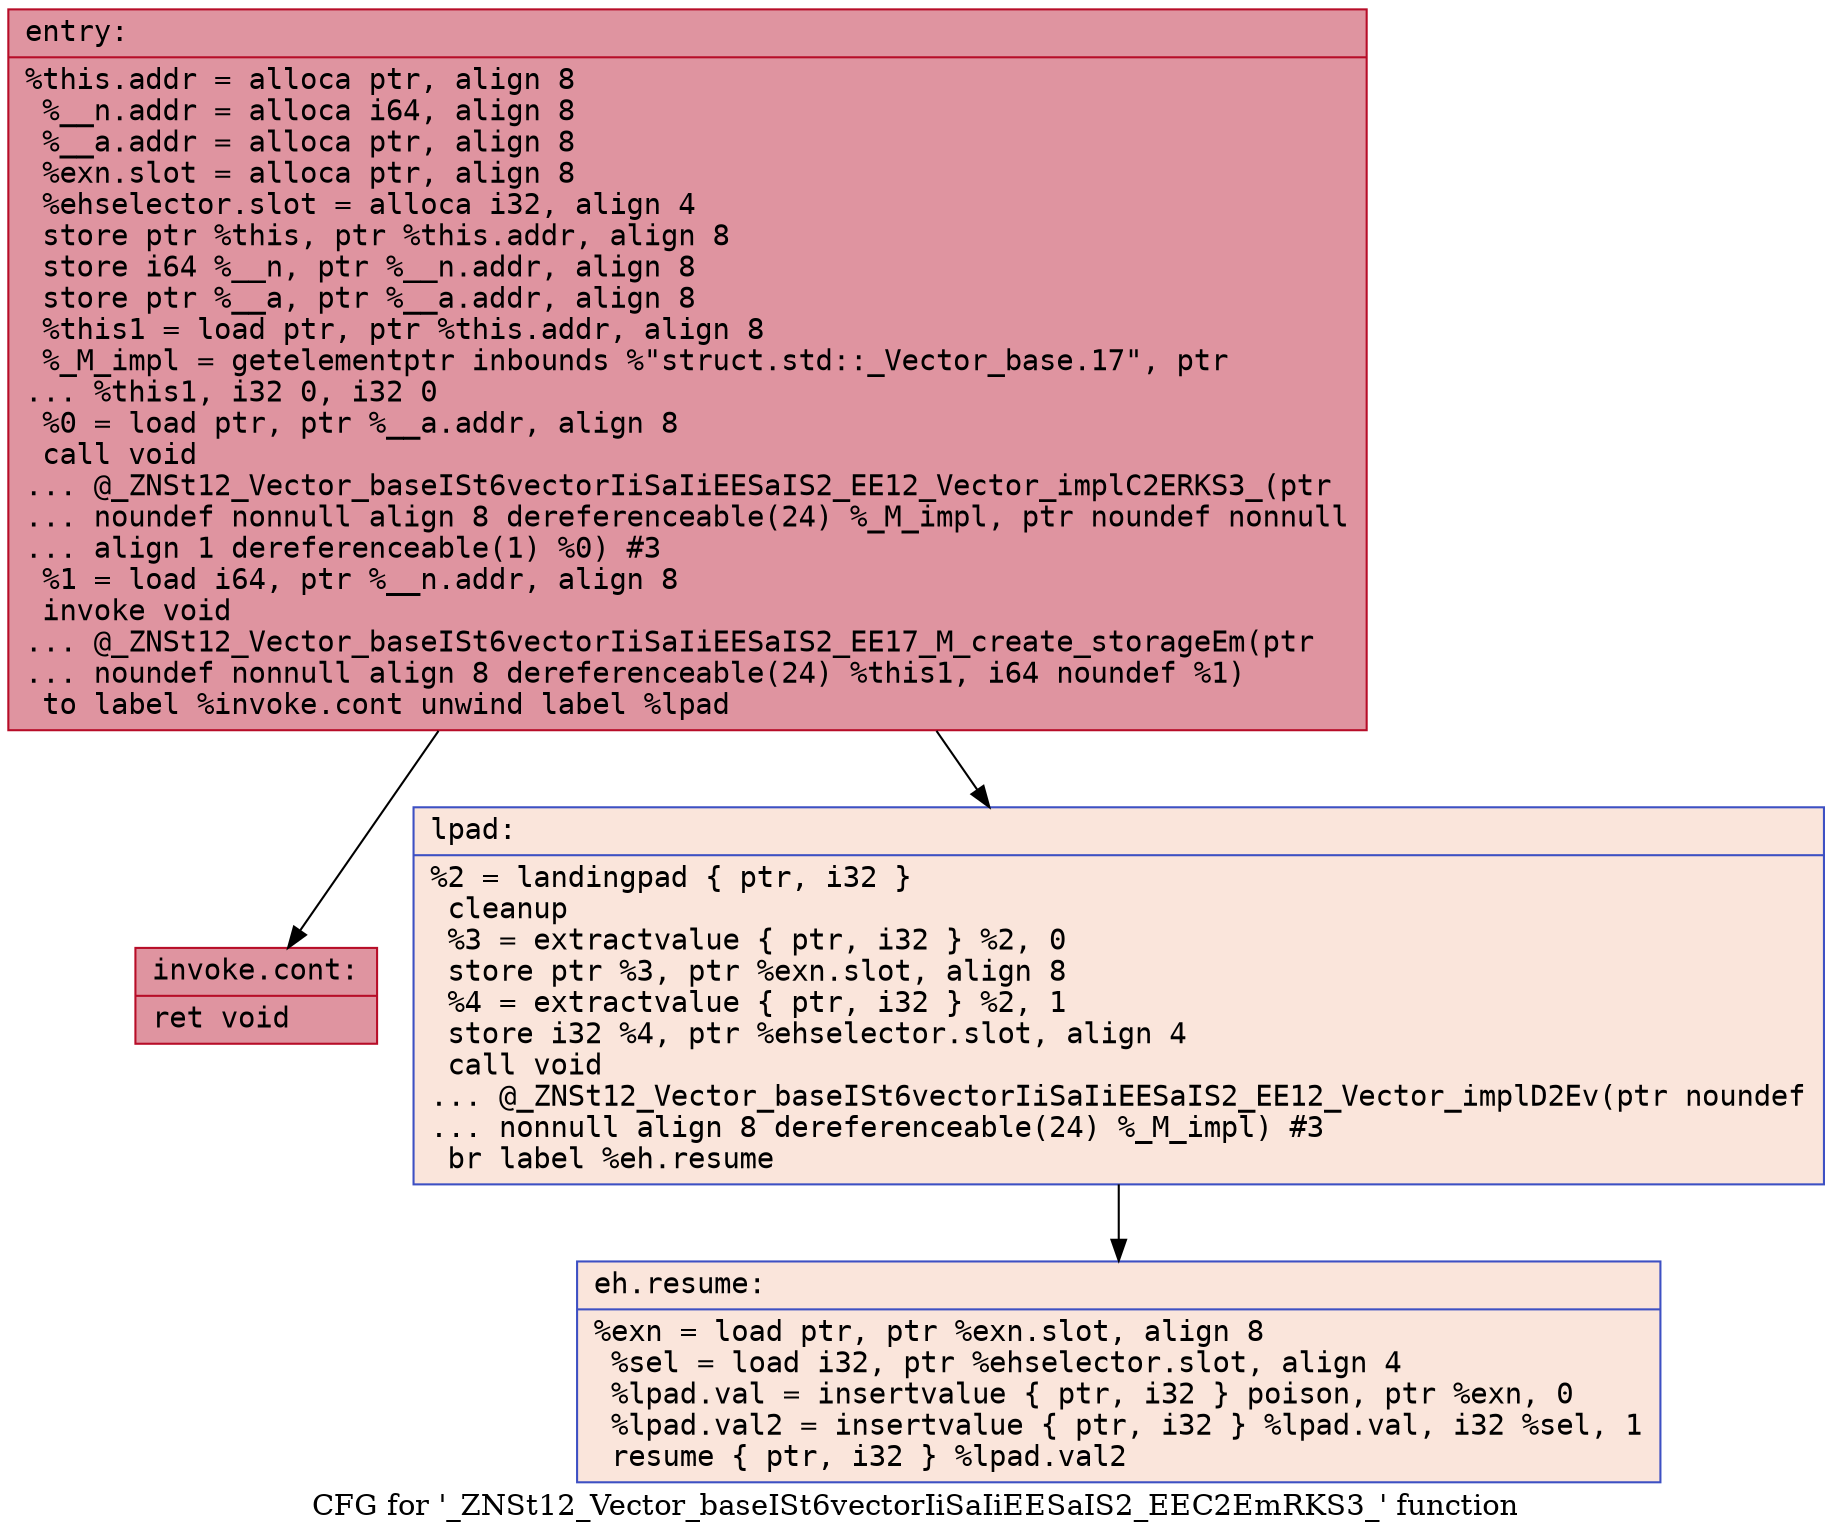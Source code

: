 digraph "CFG for '_ZNSt12_Vector_baseISt6vectorIiSaIiEESaIS2_EEC2EmRKS3_' function" {
	label="CFG for '_ZNSt12_Vector_baseISt6vectorIiSaIiEESaIS2_EEC2EmRKS3_' function";

	Node0x56307d6e22a0 [shape=record,color="#b70d28ff", style=filled, fillcolor="#b70d2870" fontname="Courier",label="{entry:\l|  %this.addr = alloca ptr, align 8\l  %__n.addr = alloca i64, align 8\l  %__a.addr = alloca ptr, align 8\l  %exn.slot = alloca ptr, align 8\l  %ehselector.slot = alloca i32, align 4\l  store ptr %this, ptr %this.addr, align 8\l  store i64 %__n, ptr %__n.addr, align 8\l  store ptr %__a, ptr %__a.addr, align 8\l  %this1 = load ptr, ptr %this.addr, align 8\l  %_M_impl = getelementptr inbounds %\"struct.std::_Vector_base.17\", ptr\l... %this1, i32 0, i32 0\l  %0 = load ptr, ptr %__a.addr, align 8\l  call void\l... @_ZNSt12_Vector_baseISt6vectorIiSaIiEESaIS2_EE12_Vector_implC2ERKS3_(ptr\l... noundef nonnull align 8 dereferenceable(24) %_M_impl, ptr noundef nonnull\l... align 1 dereferenceable(1) %0) #3\l  %1 = load i64, ptr %__n.addr, align 8\l  invoke void\l... @_ZNSt12_Vector_baseISt6vectorIiSaIiEESaIS2_EE17_M_create_storageEm(ptr\l... noundef nonnull align 8 dereferenceable(24) %this1, i64 noundef %1)\l          to label %invoke.cont unwind label %lpad\l}"];
	Node0x56307d6e22a0 -> Node0x56307d6e2ca0[tooltip="entry -> invoke.cont\nProbability 100.00%" ];
	Node0x56307d6e22a0 -> Node0x56307d6e2d20[tooltip="entry -> lpad\nProbability 0.00%" ];
	Node0x56307d6e2ca0 [shape=record,color="#b70d28ff", style=filled, fillcolor="#b70d2870" fontname="Courier",label="{invoke.cont:\l|  ret void\l}"];
	Node0x56307d6e2d20 [shape=record,color="#3d50c3ff", style=filled, fillcolor="#f4c5ad70" fontname="Courier",label="{lpad:\l|  %2 = landingpad \{ ptr, i32 \}\l          cleanup\l  %3 = extractvalue \{ ptr, i32 \} %2, 0\l  store ptr %3, ptr %exn.slot, align 8\l  %4 = extractvalue \{ ptr, i32 \} %2, 1\l  store i32 %4, ptr %ehselector.slot, align 4\l  call void\l... @_ZNSt12_Vector_baseISt6vectorIiSaIiEESaIS2_EE12_Vector_implD2Ev(ptr noundef\l... nonnull align 8 dereferenceable(24) %_M_impl) #3\l  br label %eh.resume\l}"];
	Node0x56307d6e2d20 -> Node0x56307d6e33e0[tooltip="lpad -> eh.resume\nProbability 100.00%" ];
	Node0x56307d6e33e0 [shape=record,color="#3d50c3ff", style=filled, fillcolor="#f4c5ad70" fontname="Courier",label="{eh.resume:\l|  %exn = load ptr, ptr %exn.slot, align 8\l  %sel = load i32, ptr %ehselector.slot, align 4\l  %lpad.val = insertvalue \{ ptr, i32 \} poison, ptr %exn, 0\l  %lpad.val2 = insertvalue \{ ptr, i32 \} %lpad.val, i32 %sel, 1\l  resume \{ ptr, i32 \} %lpad.val2\l}"];
}
